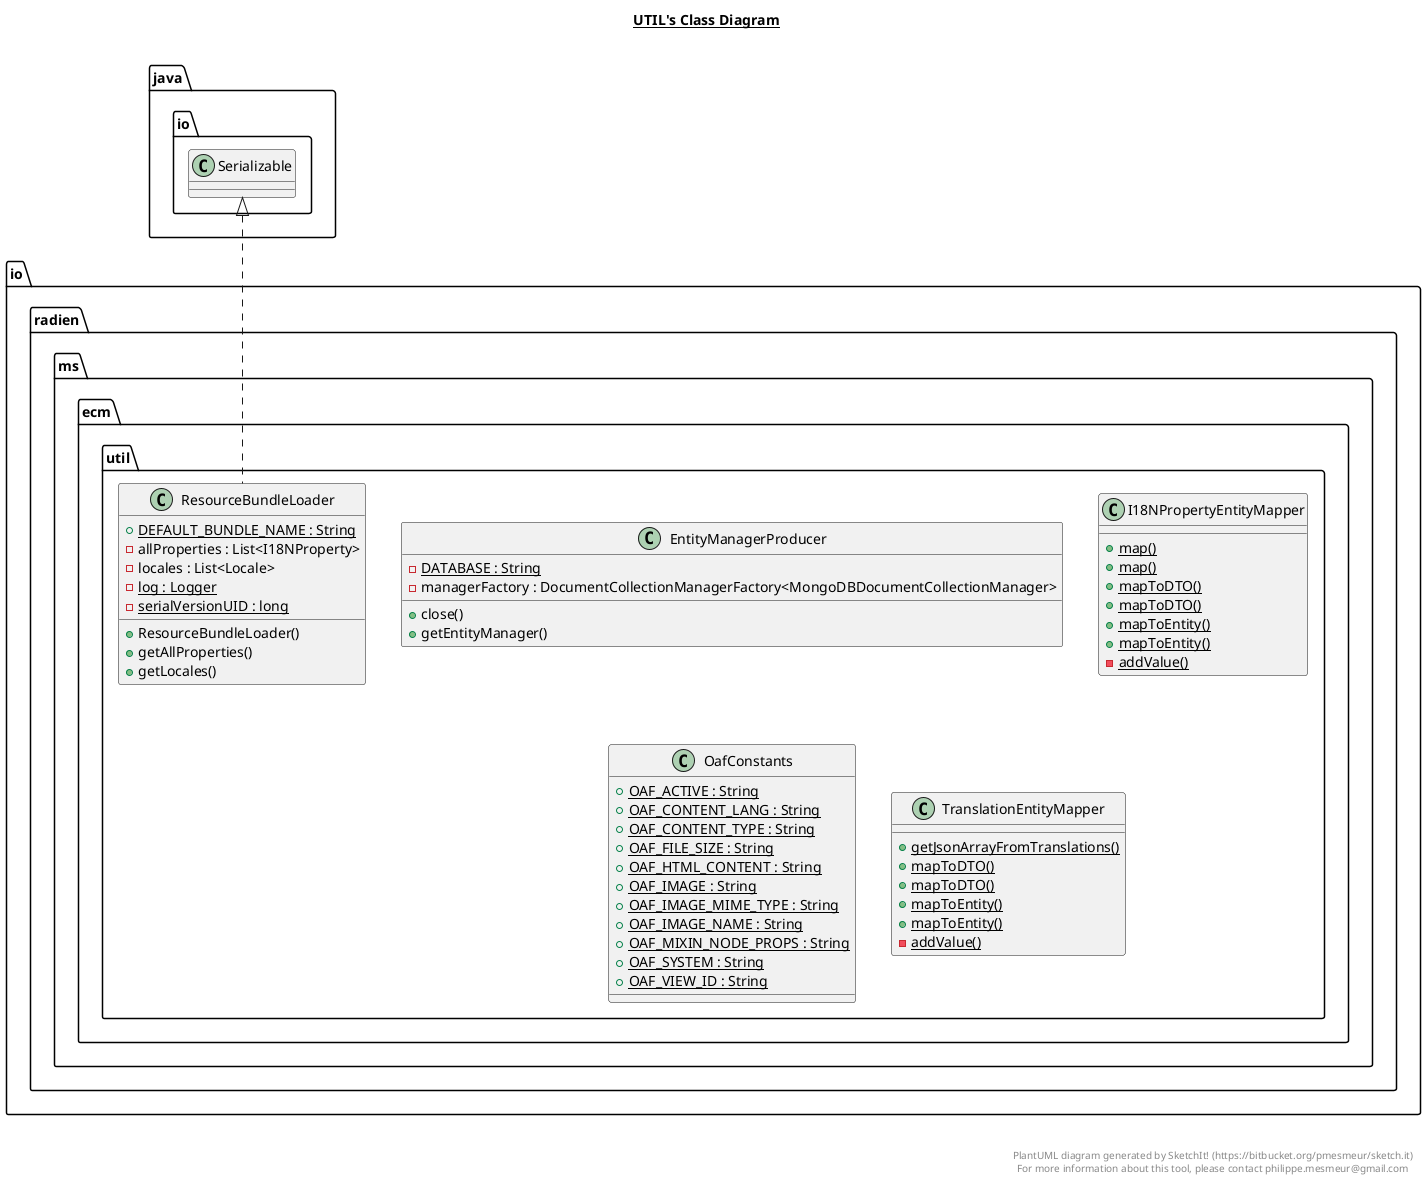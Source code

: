 @startuml

title __UTIL's Class Diagram__\n

  namespace io.radien.ms.ecm {
    namespace util {
      class io.radien.ms.ecm.util.EntityManagerProducer {
          {static} - DATABASE : String
          - managerFactory : DocumentCollectionManagerFactory<MongoDBDocumentCollectionManager>
          + close()
          + getEntityManager()
      }
    }
  }
  

  namespace io.radien.ms.ecm {
    namespace util {
      class io.radien.ms.ecm.util.I18NPropertyEntityMapper {
          {static} + map()
          {static} + map()
          {static} + mapToDTO()
          {static} + mapToDTO()
          {static} + mapToEntity()
          {static} + mapToEntity()
          {static} - addValue()
      }
    }
  }
  

  namespace io.radien.ms.ecm {
    namespace util {
      class io.radien.ms.ecm.util.OafConstants {
          {static} + OAF_ACTIVE : String
          {static} + OAF_CONTENT_LANG : String
          {static} + OAF_CONTENT_TYPE : String
          {static} + OAF_FILE_SIZE : String
          {static} + OAF_HTML_CONTENT : String
          {static} + OAF_IMAGE : String
          {static} + OAF_IMAGE_MIME_TYPE : String
          {static} + OAF_IMAGE_NAME : String
          {static} + OAF_MIXIN_NODE_PROPS : String
          {static} + OAF_SYSTEM : String
          {static} + OAF_VIEW_ID : String
      }
    }
  }
  

  namespace io.radien.ms.ecm {
    namespace util {
      class io.radien.ms.ecm.util.ResourceBundleLoader {
          {static} + DEFAULT_BUNDLE_NAME : String
          - allProperties : List<I18NProperty>
          - locales : List<Locale>
          {static} - log : Logger
          {static} - serialVersionUID : long
          + ResourceBundleLoader()
          + getAllProperties()
          + getLocales()
      }
    }
  }
  

  namespace io.radien.ms.ecm {
    namespace util {
      class io.radien.ms.ecm.util.TranslationEntityMapper {
          {static} + getJsonArrayFromTranslations()
          {static} + mapToDTO()
          {static} + mapToDTO()
          {static} + mapToEntity()
          {static} + mapToEntity()
          {static} - addValue()
      }
    }
  }
  

  io.radien.ms.ecm.util.ResourceBundleLoader .up.|> java.io.Serializable


right footer


PlantUML diagram generated by SketchIt! (https://bitbucket.org/pmesmeur/sketch.it)
For more information about this tool, please contact philippe.mesmeur@gmail.com
endfooter

@enduml
